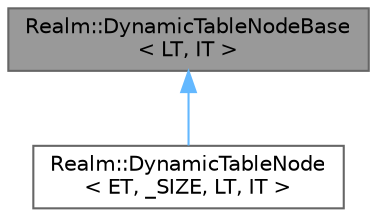 digraph "Realm::DynamicTableNodeBase&lt; LT, IT &gt;"
{
 // LATEX_PDF_SIZE
  bgcolor="transparent";
  edge [fontname=Helvetica,fontsize=10,labelfontname=Helvetica,labelfontsize=10];
  node [fontname=Helvetica,fontsize=10,shape=box,height=0.2,width=0.4];
  Node1 [id="Node000001",label="Realm::DynamicTableNodeBase\l\< LT, IT \>",height=0.2,width=0.4,color="gray40", fillcolor="grey60", style="filled", fontcolor="black",tooltip=" "];
  Node1 -> Node2 [id="edge1_Node000001_Node000002",dir="back",color="steelblue1",style="solid",tooltip=" "];
  Node2 [id="Node000002",label="Realm::DynamicTableNode\l\< ET, _SIZE, LT, IT \>",height=0.2,width=0.4,color="gray40", fillcolor="white", style="filled",URL="$structRealm_1_1DynamicTableNode.html",tooltip=" "];
}

